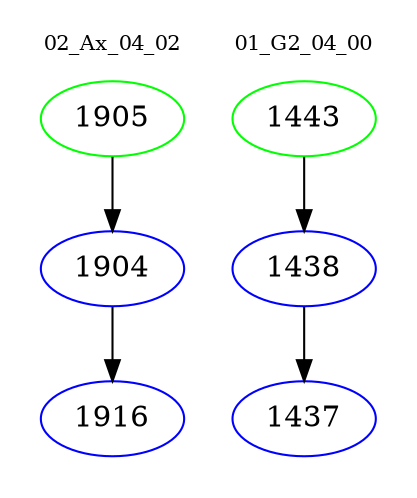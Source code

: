digraph{
subgraph cluster_0 {
color = white
label = "02_Ax_04_02";
fontsize=10;
T0_1905 [label="1905", color="green"]
T0_1905 -> T0_1904 [color="black"]
T0_1904 [label="1904", color="blue"]
T0_1904 -> T0_1916 [color="black"]
T0_1916 [label="1916", color="blue"]
}
subgraph cluster_1 {
color = white
label = "01_G2_04_00";
fontsize=10;
T1_1443 [label="1443", color="green"]
T1_1443 -> T1_1438 [color="black"]
T1_1438 [label="1438", color="blue"]
T1_1438 -> T1_1437 [color="black"]
T1_1437 [label="1437", color="blue"]
}
}
